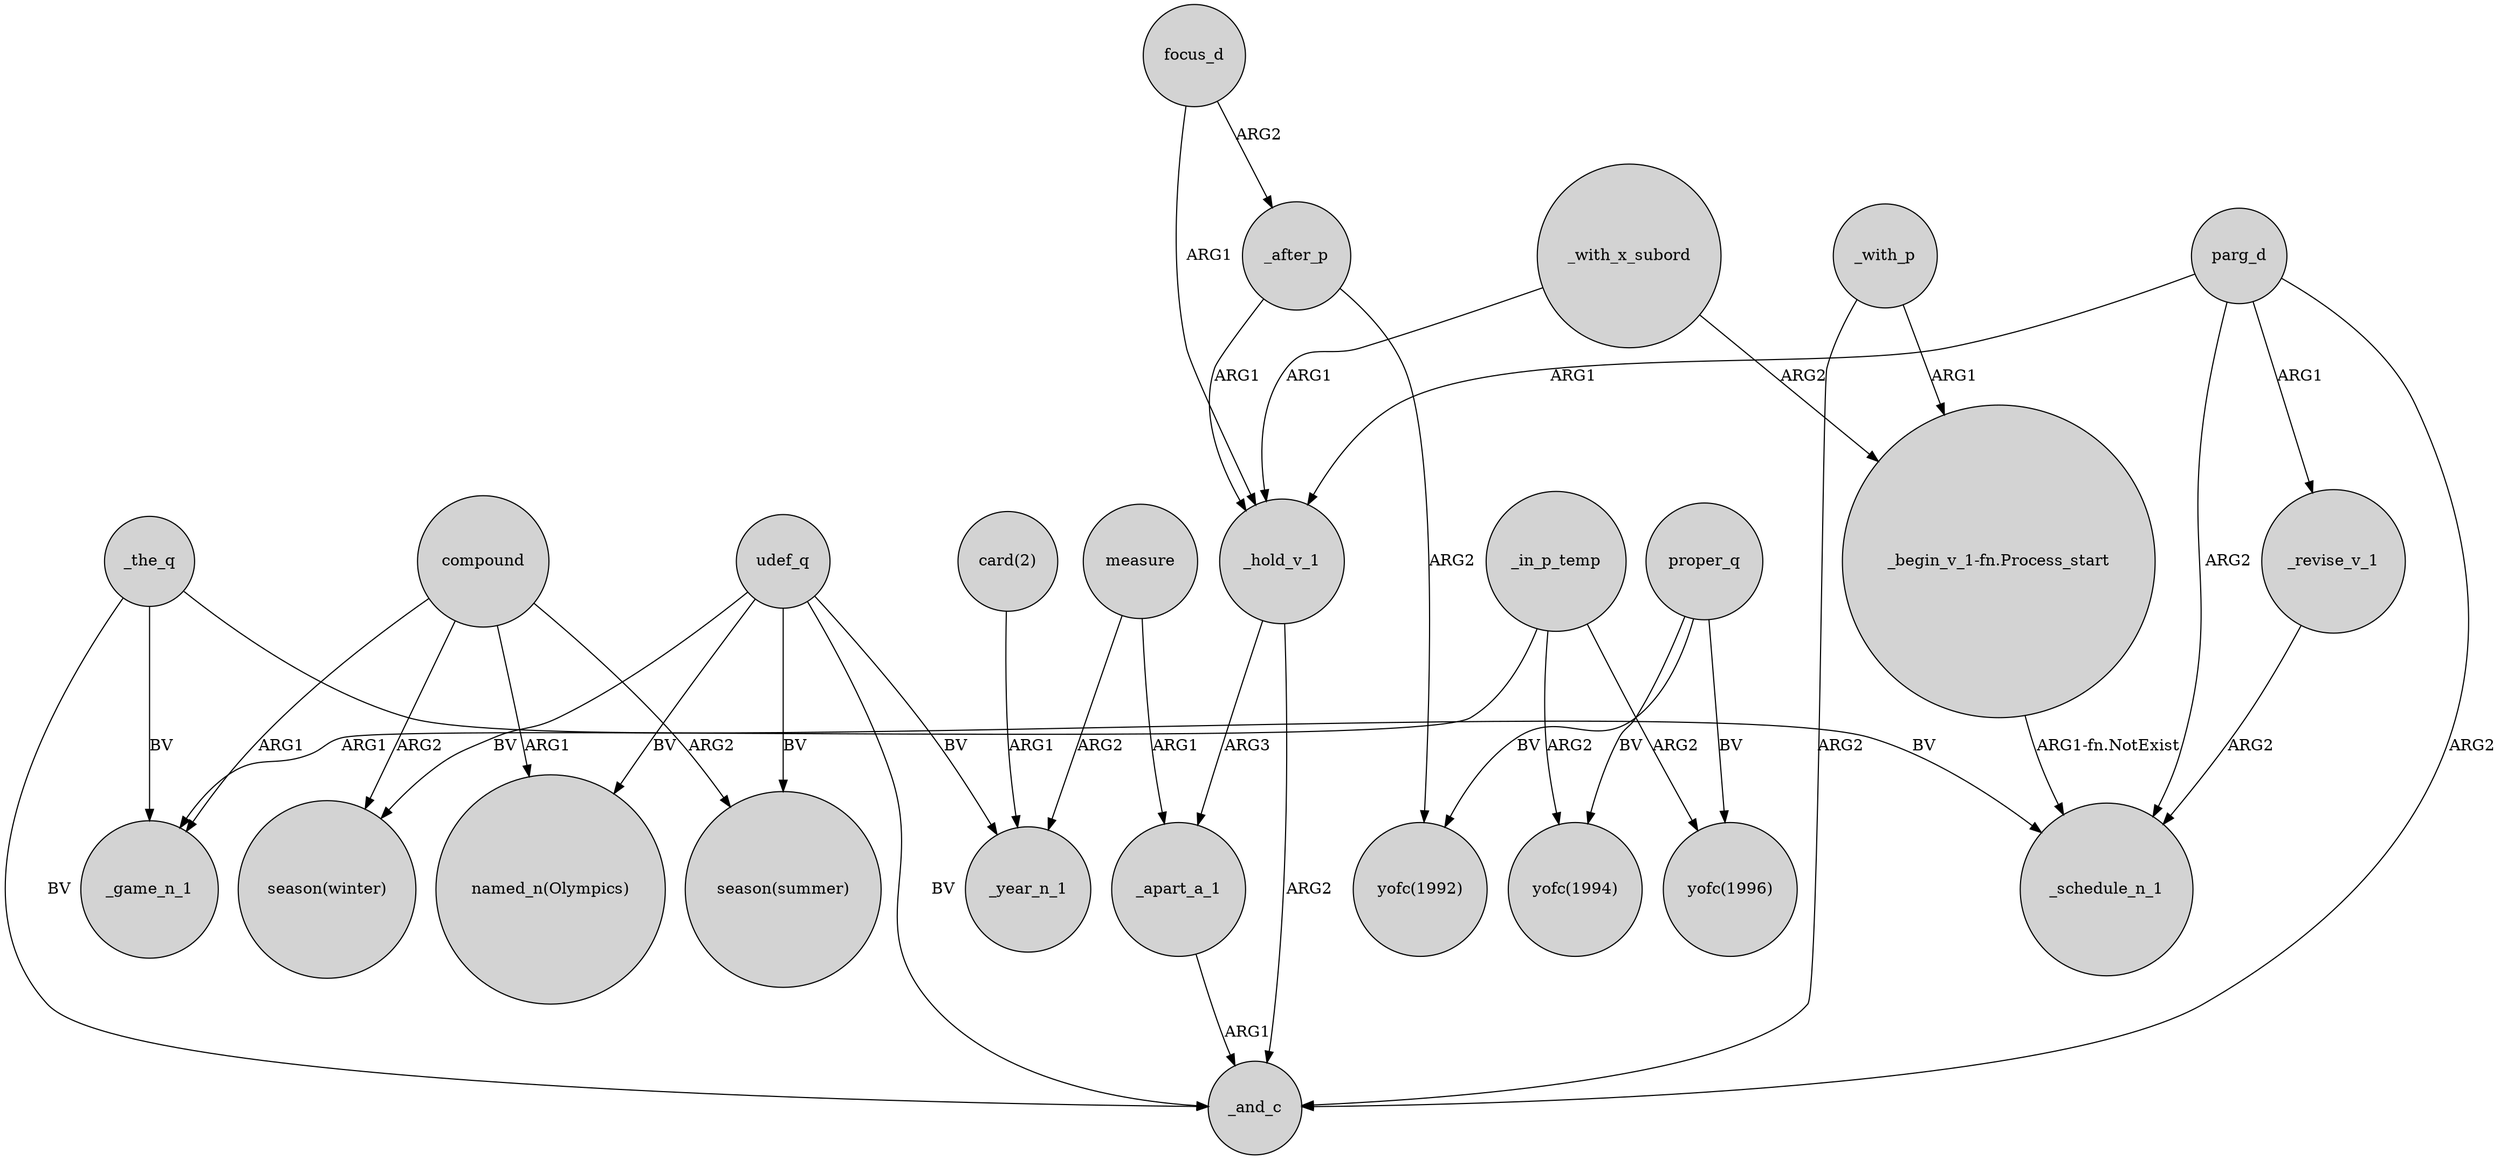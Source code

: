digraph {
	node [shape=circle style=filled]
	_with_p -> _and_c [label=ARG2]
	_the_q -> _and_c [label=BV]
	focus_d -> _hold_v_1 [label=ARG1]
	compound -> "season(summer)" [label=ARG2]
	_hold_v_1 -> _apart_a_1 [label=ARG3]
	compound -> _game_n_1 [label=ARG1]
	parg_d -> _revise_v_1 [label=ARG1]
	focus_d -> _after_p [label=ARG2]
	udef_q -> "season(summer)" [label=BV]
	measure -> _year_n_1 [label=ARG2]
	measure -> _apart_a_1 [label=ARG1]
	_in_p_temp -> _game_n_1 [label=ARG1]
	_in_p_temp -> "yofc(1994)" [label=ARG2]
	proper_q -> "yofc(1992)" [label=BV]
	compound -> "season(winter)" [label=ARG2]
	_apart_a_1 -> _and_c [label=ARG1]
	proper_q -> "yofc(1994)" [label=BV]
	parg_d -> _hold_v_1 [label=ARG1]
	parg_d -> _and_c [label=ARG2]
	udef_q -> "named_n(Olympics)" [label=BV]
	_with_x_subord -> _hold_v_1 [label=ARG1]
	parg_d -> _schedule_n_1 [label=ARG2]
	_with_p -> "_begin_v_1-fn.Process_start" [label=ARG1]
	_after_p -> _hold_v_1 [label=ARG1]
	"card(2)" -> _year_n_1 [label=ARG1]
	compound -> "named_n(Olympics)" [label=ARG1]
	proper_q -> "yofc(1996)" [label=BV]
	_hold_v_1 -> _and_c [label=ARG2]
	"_begin_v_1-fn.Process_start" -> _schedule_n_1 [label="ARG1-fn.NotExist"]
	udef_q -> "season(winter)" [label=BV]
	_the_q -> _schedule_n_1 [label=BV]
	_the_q -> _game_n_1 [label=BV]
	udef_q -> _year_n_1 [label=BV]
	_with_x_subord -> "_begin_v_1-fn.Process_start" [label=ARG2]
	_after_p -> "yofc(1992)" [label=ARG2]
	_in_p_temp -> "yofc(1996)" [label=ARG2]
	udef_q -> _and_c [label=BV]
	_revise_v_1 -> _schedule_n_1 [label=ARG2]
}
